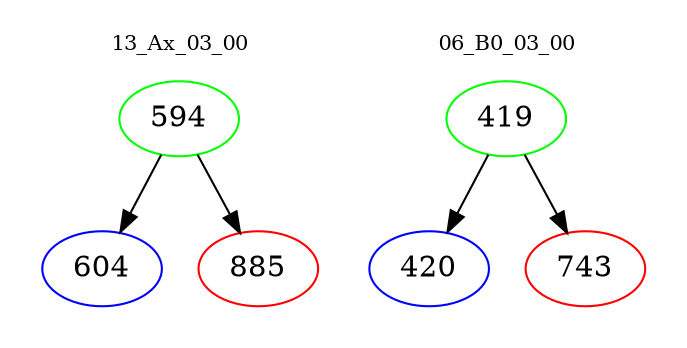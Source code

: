 digraph{
subgraph cluster_0 {
color = white
label = "13_Ax_03_00";
fontsize=10;
T0_594 [label="594", color="green"]
T0_594 -> T0_604 [color="black"]
T0_604 [label="604", color="blue"]
T0_594 -> T0_885 [color="black"]
T0_885 [label="885", color="red"]
}
subgraph cluster_1 {
color = white
label = "06_B0_03_00";
fontsize=10;
T1_419 [label="419", color="green"]
T1_419 -> T1_420 [color="black"]
T1_420 [label="420", color="blue"]
T1_419 -> T1_743 [color="black"]
T1_743 [label="743", color="red"]
}
}
